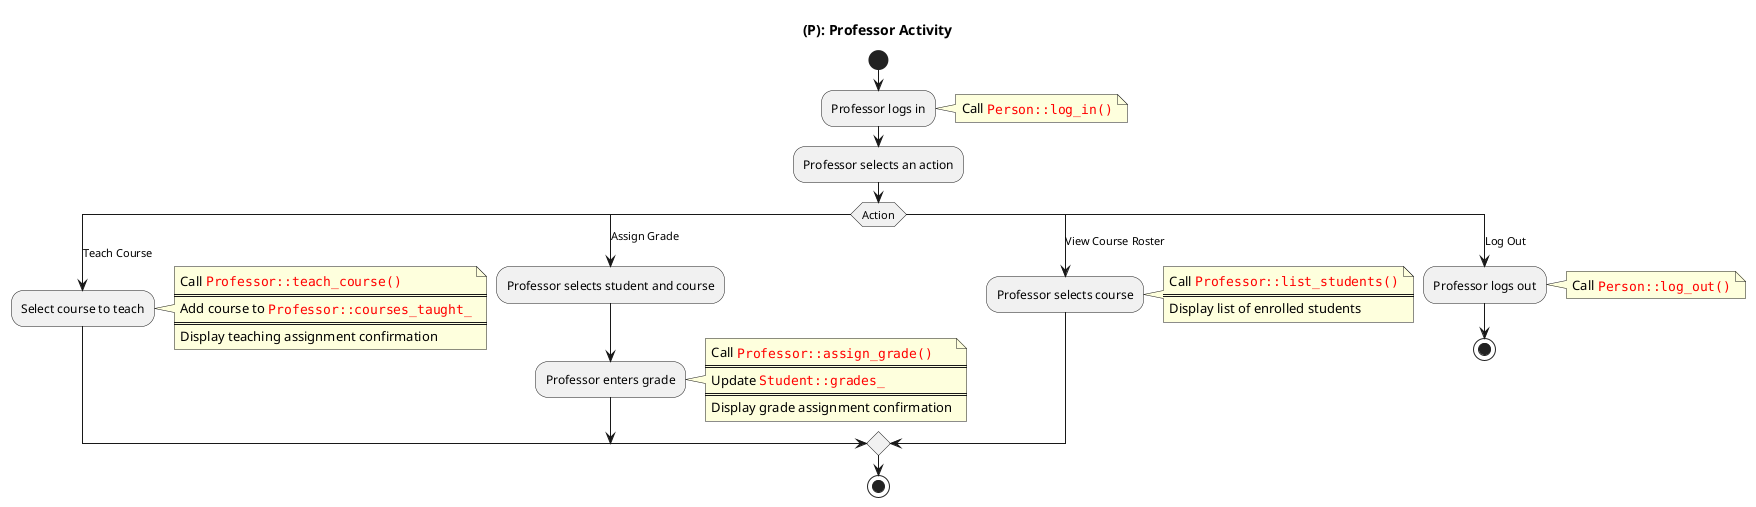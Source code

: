 @startuml
title (P): Professor Activity
start

:Professor logs in;
note right
Call <color:red>""Person::log_in()""
end note
:Professor selects an action;

switch (Action)
    case (Teach Course)
        :Select course to teach;

note right
Call <color:red>""Professor::teach_course()""
====
Add course to <color:red>""Professor::courses_taught_""
====
Display teaching assignment confirmation
end note
    case (Assign Grade)
        :Professor selects student and course;
        :Professor enters grade;

note right
Call <color:red>""Professor::assign_grade()""
====
Update <color:red>""Student::grades_""
====
Display grade assignment confirmation
end note

    case (View Course Roster)
        :Professor selects course;
note right
Call <color:red>""Professor::list_students()""
====
Display list of enrolled students
end note
    case (Log Out)
        :Professor logs out;

note right
Call <color:red>""Person::log_out()""
end note

        stop
endswitch

stop
@enduml